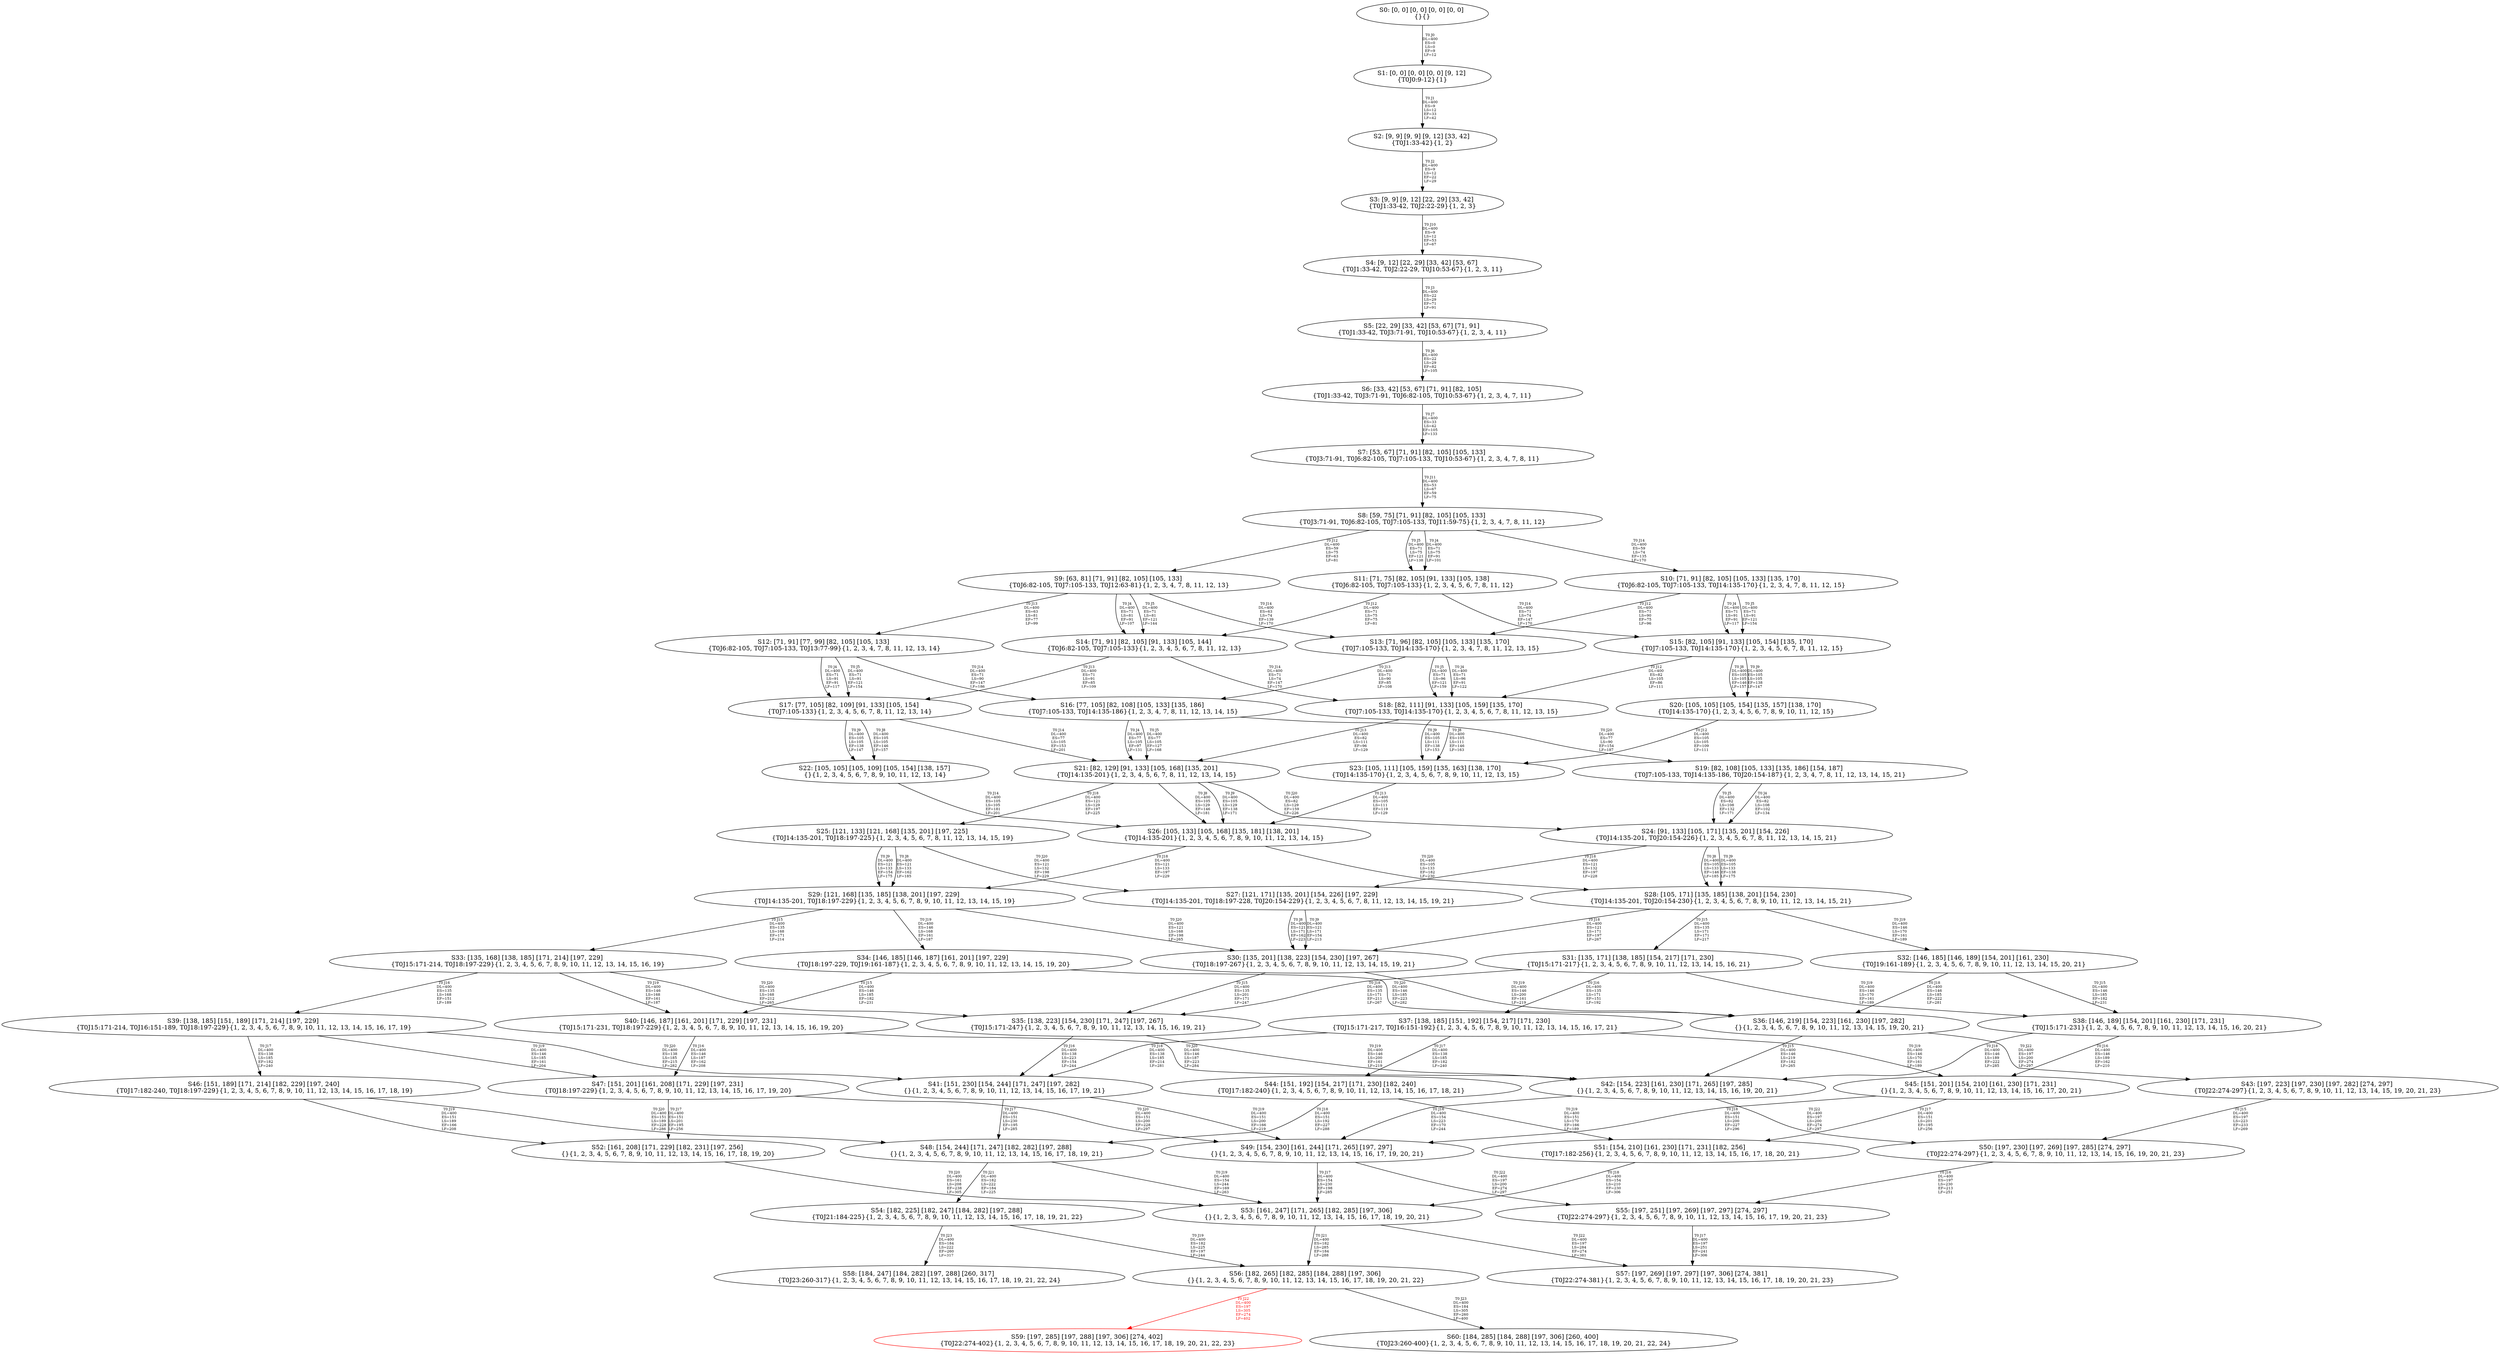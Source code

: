 digraph {
	S0[label="S0: [0, 0] [0, 0] [0, 0] [0, 0] \n{}{}"];
	S1[label="S1: [0, 0] [0, 0] [0, 0] [9, 12] \n{T0J0:9-12}{1}"];
	S2[label="S2: [9, 9] [9, 9] [9, 12] [33, 42] \n{T0J1:33-42}{1, 2}"];
	S3[label="S3: [9, 9] [9, 12] [22, 29] [33, 42] \n{T0J1:33-42, T0J2:22-29}{1, 2, 3}"];
	S4[label="S4: [9, 12] [22, 29] [33, 42] [53, 67] \n{T0J1:33-42, T0J2:22-29, T0J10:53-67}{1, 2, 3, 11}"];
	S5[label="S5: [22, 29] [33, 42] [53, 67] [71, 91] \n{T0J1:33-42, T0J3:71-91, T0J10:53-67}{1, 2, 3, 4, 11}"];
	S6[label="S6: [33, 42] [53, 67] [71, 91] [82, 105] \n{T0J1:33-42, T0J3:71-91, T0J6:82-105, T0J10:53-67}{1, 2, 3, 4, 7, 11}"];
	S7[label="S7: [53, 67] [71, 91] [82, 105] [105, 133] \n{T0J3:71-91, T0J6:82-105, T0J7:105-133, T0J10:53-67}{1, 2, 3, 4, 7, 8, 11}"];
	S8[label="S8: [59, 75] [71, 91] [82, 105] [105, 133] \n{T0J3:71-91, T0J6:82-105, T0J7:105-133, T0J11:59-75}{1, 2, 3, 4, 7, 8, 11, 12}"];
	S9[label="S9: [63, 81] [71, 91] [82, 105] [105, 133] \n{T0J6:82-105, T0J7:105-133, T0J12:63-81}{1, 2, 3, 4, 7, 8, 11, 12, 13}"];
	S10[label="S10: [71, 91] [82, 105] [105, 133] [135, 170] \n{T0J6:82-105, T0J7:105-133, T0J14:135-170}{1, 2, 3, 4, 7, 8, 11, 12, 15}"];
	S11[label="S11: [71, 75] [82, 105] [91, 133] [105, 138] \n{T0J6:82-105, T0J7:105-133}{1, 2, 3, 4, 5, 6, 7, 8, 11, 12}"];
	S12[label="S12: [71, 91] [77, 99] [82, 105] [105, 133] \n{T0J6:82-105, T0J7:105-133, T0J13:77-99}{1, 2, 3, 4, 7, 8, 11, 12, 13, 14}"];
	S13[label="S13: [71, 96] [82, 105] [105, 133] [135, 170] \n{T0J7:105-133, T0J14:135-170}{1, 2, 3, 4, 7, 8, 11, 12, 13, 15}"];
	S14[label="S14: [71, 91] [82, 105] [91, 133] [105, 144] \n{T0J6:82-105, T0J7:105-133}{1, 2, 3, 4, 5, 6, 7, 8, 11, 12, 13}"];
	S15[label="S15: [82, 105] [91, 133] [105, 154] [135, 170] \n{T0J7:105-133, T0J14:135-170}{1, 2, 3, 4, 5, 6, 7, 8, 11, 12, 15}"];
	S16[label="S16: [77, 105] [82, 108] [105, 133] [135, 186] \n{T0J7:105-133, T0J14:135-186}{1, 2, 3, 4, 7, 8, 11, 12, 13, 14, 15}"];
	S17[label="S17: [77, 105] [82, 109] [91, 133] [105, 154] \n{T0J7:105-133}{1, 2, 3, 4, 5, 6, 7, 8, 11, 12, 13, 14}"];
	S18[label="S18: [82, 111] [91, 133] [105, 159] [135, 170] \n{T0J7:105-133, T0J14:135-170}{1, 2, 3, 4, 5, 6, 7, 8, 11, 12, 13, 15}"];
	S19[label="S19: [82, 108] [105, 133] [135, 186] [154, 187] \n{T0J7:105-133, T0J14:135-186, T0J20:154-187}{1, 2, 3, 4, 7, 8, 11, 12, 13, 14, 15, 21}"];
	S20[label="S20: [105, 105] [105, 154] [135, 157] [138, 170] \n{T0J14:135-170}{1, 2, 3, 4, 5, 6, 7, 8, 9, 10, 11, 12, 15}"];
	S21[label="S21: [82, 129] [91, 133] [105, 168] [135, 201] \n{T0J14:135-201}{1, 2, 3, 4, 5, 6, 7, 8, 11, 12, 13, 14, 15}"];
	S22[label="S22: [105, 105] [105, 109] [105, 154] [138, 157] \n{}{1, 2, 3, 4, 5, 6, 7, 8, 9, 10, 11, 12, 13, 14}"];
	S23[label="S23: [105, 111] [105, 159] [135, 163] [138, 170] \n{T0J14:135-170}{1, 2, 3, 4, 5, 6, 7, 8, 9, 10, 11, 12, 13, 15}"];
	S24[label="S24: [91, 133] [105, 171] [135, 201] [154, 226] \n{T0J14:135-201, T0J20:154-226}{1, 2, 3, 4, 5, 6, 7, 8, 11, 12, 13, 14, 15, 21}"];
	S25[label="S25: [121, 133] [121, 168] [135, 201] [197, 225] \n{T0J14:135-201, T0J18:197-225}{1, 2, 3, 4, 5, 6, 7, 8, 11, 12, 13, 14, 15, 19}"];
	S26[label="S26: [105, 133] [105, 168] [135, 181] [138, 201] \n{T0J14:135-201}{1, 2, 3, 4, 5, 6, 7, 8, 9, 10, 11, 12, 13, 14, 15}"];
	S27[label="S27: [121, 171] [135, 201] [154, 226] [197, 229] \n{T0J14:135-201, T0J18:197-228, T0J20:154-229}{1, 2, 3, 4, 5, 6, 7, 8, 11, 12, 13, 14, 15, 19, 21}"];
	S28[label="S28: [105, 171] [135, 185] [138, 201] [154, 230] \n{T0J14:135-201, T0J20:154-230}{1, 2, 3, 4, 5, 6, 7, 8, 9, 10, 11, 12, 13, 14, 15, 21}"];
	S29[label="S29: [121, 168] [135, 185] [138, 201] [197, 229] \n{T0J14:135-201, T0J18:197-229}{1, 2, 3, 4, 5, 6, 7, 8, 9, 10, 11, 12, 13, 14, 15, 19}"];
	S30[label="S30: [135, 201] [138, 223] [154, 230] [197, 267] \n{T0J18:197-267}{1, 2, 3, 4, 5, 6, 7, 8, 9, 10, 11, 12, 13, 14, 15, 19, 21}"];
	S31[label="S31: [135, 171] [138, 185] [154, 217] [171, 230] \n{T0J15:171-217}{1, 2, 3, 4, 5, 6, 7, 8, 9, 10, 11, 12, 13, 14, 15, 16, 21}"];
	S32[label="S32: [146, 185] [146, 189] [154, 201] [161, 230] \n{T0J19:161-189}{1, 2, 3, 4, 5, 6, 7, 8, 9, 10, 11, 12, 13, 14, 15, 20, 21}"];
	S33[label="S33: [135, 168] [138, 185] [171, 214] [197, 229] \n{T0J15:171-214, T0J18:197-229}{1, 2, 3, 4, 5, 6, 7, 8, 9, 10, 11, 12, 13, 14, 15, 16, 19}"];
	S34[label="S34: [146, 185] [146, 187] [161, 201] [197, 229] \n{T0J18:197-229, T0J19:161-187}{1, 2, 3, 4, 5, 6, 7, 8, 9, 10, 11, 12, 13, 14, 15, 19, 20}"];
	S35[label="S35: [138, 223] [154, 230] [171, 247] [197, 267] \n{T0J15:171-247}{1, 2, 3, 4, 5, 6, 7, 8, 9, 10, 11, 12, 13, 14, 15, 16, 19, 21}"];
	S36[label="S36: [146, 219] [154, 223] [161, 230] [197, 282] \n{}{1, 2, 3, 4, 5, 6, 7, 8, 9, 10, 11, 12, 13, 14, 15, 19, 20, 21}"];
	S37[label="S37: [138, 185] [151, 192] [154, 217] [171, 230] \n{T0J15:171-217, T0J16:151-192}{1, 2, 3, 4, 5, 6, 7, 8, 9, 10, 11, 12, 13, 14, 15, 16, 17, 21}"];
	S38[label="S38: [146, 189] [154, 201] [161, 230] [171, 231] \n{T0J15:171-231}{1, 2, 3, 4, 5, 6, 7, 8, 9, 10, 11, 12, 13, 14, 15, 16, 20, 21}"];
	S39[label="S39: [138, 185] [151, 189] [171, 214] [197, 229] \n{T0J15:171-214, T0J16:151-189, T0J18:197-229}{1, 2, 3, 4, 5, 6, 7, 8, 9, 10, 11, 12, 13, 14, 15, 16, 17, 19}"];
	S40[label="S40: [146, 187] [161, 201] [171, 229] [197, 231] \n{T0J15:171-231, T0J18:197-229}{1, 2, 3, 4, 5, 6, 7, 8, 9, 10, 11, 12, 13, 14, 15, 16, 19, 20}"];
	S41[label="S41: [151, 230] [154, 244] [171, 247] [197, 282] \n{}{1, 2, 3, 4, 5, 6, 7, 8, 9, 10, 11, 12, 13, 14, 15, 16, 17, 19, 21}"];
	S42[label="S42: [154, 223] [161, 230] [171, 265] [197, 285] \n{}{1, 2, 3, 4, 5, 6, 7, 8, 9, 10, 11, 12, 13, 14, 15, 16, 19, 20, 21}"];
	S43[label="S43: [197, 223] [197, 230] [197, 282] [274, 297] \n{T0J22:274-297}{1, 2, 3, 4, 5, 6, 7, 8, 9, 10, 11, 12, 13, 14, 15, 19, 20, 21, 23}"];
	S44[label="S44: [151, 192] [154, 217] [171, 230] [182, 240] \n{T0J17:182-240}{1, 2, 3, 4, 5, 6, 7, 8, 9, 10, 11, 12, 13, 14, 15, 16, 17, 18, 21}"];
	S45[label="S45: [151, 201] [154, 210] [161, 230] [171, 231] \n{}{1, 2, 3, 4, 5, 6, 7, 8, 9, 10, 11, 12, 13, 14, 15, 16, 17, 20, 21}"];
	S46[label="S46: [151, 189] [171, 214] [182, 229] [197, 240] \n{T0J17:182-240, T0J18:197-229}{1, 2, 3, 4, 5, 6, 7, 8, 9, 10, 11, 12, 13, 14, 15, 16, 17, 18, 19}"];
	S47[label="S47: [151, 201] [161, 208] [171, 229] [197, 231] \n{T0J18:197-229}{1, 2, 3, 4, 5, 6, 7, 8, 9, 10, 11, 12, 13, 14, 15, 16, 17, 19, 20}"];
	S48[label="S48: [154, 244] [171, 247] [182, 282] [197, 288] \n{}{1, 2, 3, 4, 5, 6, 7, 8, 9, 10, 11, 12, 13, 14, 15, 16, 17, 18, 19, 21}"];
	S49[label="S49: [154, 230] [161, 244] [171, 265] [197, 297] \n{}{1, 2, 3, 4, 5, 6, 7, 8, 9, 10, 11, 12, 13, 14, 15, 16, 17, 19, 20, 21}"];
	S50[label="S50: [197, 230] [197, 269] [197, 285] [274, 297] \n{T0J22:274-297}{1, 2, 3, 4, 5, 6, 7, 8, 9, 10, 11, 12, 13, 14, 15, 16, 19, 20, 21, 23}"];
	S51[label="S51: [154, 210] [161, 230] [171, 231] [182, 256] \n{T0J17:182-256}{1, 2, 3, 4, 5, 6, 7, 8, 9, 10, 11, 12, 13, 14, 15, 16, 17, 18, 20, 21}"];
	S52[label="S52: [161, 208] [171, 229] [182, 231] [197, 256] \n{}{1, 2, 3, 4, 5, 6, 7, 8, 9, 10, 11, 12, 13, 14, 15, 16, 17, 18, 19, 20}"];
	S53[label="S53: [161, 247] [171, 265] [182, 285] [197, 306] \n{}{1, 2, 3, 4, 5, 6, 7, 8, 9, 10, 11, 12, 13, 14, 15, 16, 17, 18, 19, 20, 21}"];
	S54[label="S54: [182, 225] [182, 247] [184, 282] [197, 288] \n{T0J21:184-225}{1, 2, 3, 4, 5, 6, 7, 8, 9, 10, 11, 12, 13, 14, 15, 16, 17, 18, 19, 21, 22}"];
	S55[label="S55: [197, 251] [197, 269] [197, 297] [274, 297] \n{T0J22:274-297}{1, 2, 3, 4, 5, 6, 7, 8, 9, 10, 11, 12, 13, 14, 15, 16, 17, 19, 20, 21, 23}"];
	S56[label="S56: [182, 265] [182, 285] [184, 288] [197, 306] \n{}{1, 2, 3, 4, 5, 6, 7, 8, 9, 10, 11, 12, 13, 14, 15, 16, 17, 18, 19, 20, 21, 22}"];
	S57[label="S57: [197, 269] [197, 297] [197, 306] [274, 381] \n{T0J22:274-381}{1, 2, 3, 4, 5, 6, 7, 8, 9, 10, 11, 12, 13, 14, 15, 16, 17, 18, 19, 20, 21, 23}"];
	S58[label="S58: [184, 247] [184, 282] [197, 288] [260, 317] \n{T0J23:260-317}{1, 2, 3, 4, 5, 6, 7, 8, 9, 10, 11, 12, 13, 14, 15, 16, 17, 18, 19, 21, 22, 24}"];
	S59[label="S59: [197, 285] [197, 288] [197, 306] [274, 402] \n{T0J22:274-402}{1, 2, 3, 4, 5, 6, 7, 8, 9, 10, 11, 12, 13, 14, 15, 16, 17, 18, 19, 20, 21, 22, 23}"];
	S60[label="S60: [184, 285] [184, 288] [197, 306] [260, 400] \n{T0J23:260-400}{1, 2, 3, 4, 5, 6, 7, 8, 9, 10, 11, 12, 13, 14, 15, 16, 17, 18, 19, 20, 21, 22, 24}"];
	S0 -> S1[label="T0 J0\nDL=400\nES=0\nLS=0\nEF=9\nLF=12",fontsize=8];
	S1 -> S2[label="T0 J1\nDL=400\nES=9\nLS=12\nEF=33\nLF=42",fontsize=8];
	S2 -> S3[label="T0 J2\nDL=400\nES=9\nLS=12\nEF=22\nLF=29",fontsize=8];
	S3 -> S4[label="T0 J10\nDL=400\nES=9\nLS=12\nEF=53\nLF=67",fontsize=8];
	S4 -> S5[label="T0 J3\nDL=400\nES=22\nLS=29\nEF=71\nLF=91",fontsize=8];
	S5 -> S6[label="T0 J6\nDL=400\nES=22\nLS=29\nEF=82\nLF=105",fontsize=8];
	S6 -> S7[label="T0 J7\nDL=400\nES=33\nLS=42\nEF=105\nLF=133",fontsize=8];
	S7 -> S8[label="T0 J11\nDL=400\nES=53\nLS=67\nEF=59\nLF=75",fontsize=8];
	S8 -> S11[label="T0 J4\nDL=400\nES=71\nLS=75\nEF=91\nLF=101",fontsize=8];
	S8 -> S11[label="T0 J5\nDL=400\nES=71\nLS=75\nEF=121\nLF=138",fontsize=8];
	S8 -> S9[label="T0 J12\nDL=400\nES=59\nLS=75\nEF=63\nLF=81",fontsize=8];
	S8 -> S10[label="T0 J14\nDL=400\nES=59\nLS=74\nEF=135\nLF=170",fontsize=8];
	S9 -> S14[label="T0 J4\nDL=400\nES=71\nLS=81\nEF=91\nLF=107",fontsize=8];
	S9 -> S14[label="T0 J5\nDL=400\nES=71\nLS=81\nEF=121\nLF=144",fontsize=8];
	S9 -> S12[label="T0 J13\nDL=400\nES=63\nLS=81\nEF=77\nLF=99",fontsize=8];
	S9 -> S13[label="T0 J14\nDL=400\nES=63\nLS=74\nEF=139\nLF=170",fontsize=8];
	S10 -> S15[label="T0 J4\nDL=400\nES=71\nLS=91\nEF=91\nLF=117",fontsize=8];
	S10 -> S15[label="T0 J5\nDL=400\nES=71\nLS=91\nEF=121\nLF=154",fontsize=8];
	S10 -> S13[label="T0 J12\nDL=400\nES=71\nLS=90\nEF=75\nLF=96",fontsize=8];
	S11 -> S14[label="T0 J12\nDL=400\nES=71\nLS=75\nEF=75\nLF=81",fontsize=8];
	S11 -> S15[label="T0 J14\nDL=400\nES=71\nLS=74\nEF=147\nLF=170",fontsize=8];
	S12 -> S17[label="T0 J4\nDL=400\nES=71\nLS=91\nEF=91\nLF=117",fontsize=8];
	S12 -> S17[label="T0 J5\nDL=400\nES=71\nLS=91\nEF=121\nLF=154",fontsize=8];
	S12 -> S16[label="T0 J14\nDL=400\nES=71\nLS=90\nEF=147\nLF=186",fontsize=8];
	S13 -> S18[label="T0 J4\nDL=400\nES=71\nLS=96\nEF=91\nLF=122",fontsize=8];
	S13 -> S18[label="T0 J5\nDL=400\nES=71\nLS=96\nEF=121\nLF=159",fontsize=8];
	S13 -> S16[label="T0 J13\nDL=400\nES=71\nLS=90\nEF=85\nLF=108",fontsize=8];
	S14 -> S17[label="T0 J13\nDL=400\nES=71\nLS=91\nEF=85\nLF=109",fontsize=8];
	S14 -> S18[label="T0 J14\nDL=400\nES=71\nLS=74\nEF=147\nLF=170",fontsize=8];
	S15 -> S20[label="T0 J8\nDL=400\nES=105\nLS=105\nEF=146\nLF=157",fontsize=8];
	S15 -> S20[label="T0 J9\nDL=400\nES=105\nLS=105\nEF=138\nLF=147",fontsize=8];
	S15 -> S18[label="T0 J12\nDL=400\nES=82\nLS=105\nEF=86\nLF=111",fontsize=8];
	S16 -> S21[label="T0 J4\nDL=400\nES=77\nLS=105\nEF=97\nLF=131",fontsize=8];
	S16 -> S21[label="T0 J5\nDL=400\nES=77\nLS=105\nEF=127\nLF=168",fontsize=8];
	S16 -> S19[label="T0 J20\nDL=400\nES=77\nLS=90\nEF=154\nLF=187",fontsize=8];
	S17 -> S22[label="T0 J8\nDL=400\nES=105\nLS=105\nEF=146\nLF=157",fontsize=8];
	S17 -> S22[label="T0 J9\nDL=400\nES=105\nLS=105\nEF=138\nLF=147",fontsize=8];
	S17 -> S21[label="T0 J14\nDL=400\nES=77\nLS=105\nEF=153\nLF=201",fontsize=8];
	S18 -> S23[label="T0 J8\nDL=400\nES=105\nLS=111\nEF=146\nLF=163",fontsize=8];
	S18 -> S23[label="T0 J9\nDL=400\nES=105\nLS=111\nEF=138\nLF=153",fontsize=8];
	S18 -> S21[label="T0 J13\nDL=400\nES=82\nLS=111\nEF=96\nLF=129",fontsize=8];
	S19 -> S24[label="T0 J4\nDL=400\nES=82\nLS=108\nEF=102\nLF=134",fontsize=8];
	S19 -> S24[label="T0 J5\nDL=400\nES=82\nLS=108\nEF=132\nLF=171",fontsize=8];
	S20 -> S23[label="T0 J12\nDL=400\nES=105\nLS=105\nEF=109\nLF=111",fontsize=8];
	S21 -> S26[label="T0 J8\nDL=400\nES=105\nLS=129\nEF=146\nLF=181",fontsize=8];
	S21 -> S26[label="T0 J9\nDL=400\nES=105\nLS=129\nEF=138\nLF=171",fontsize=8];
	S21 -> S25[label="T0 J18\nDL=400\nES=121\nLS=129\nEF=197\nLF=225",fontsize=8];
	S21 -> S24[label="T0 J20\nDL=400\nES=82\nLS=129\nEF=159\nLF=226",fontsize=8];
	S22 -> S26[label="T0 J14\nDL=400\nES=105\nLS=105\nEF=181\nLF=201",fontsize=8];
	S23 -> S26[label="T0 J13\nDL=400\nES=105\nLS=111\nEF=119\nLF=129",fontsize=8];
	S24 -> S28[label="T0 J8\nDL=400\nES=105\nLS=133\nEF=146\nLF=185",fontsize=8];
	S24 -> S28[label="T0 J9\nDL=400\nES=105\nLS=133\nEF=138\nLF=175",fontsize=8];
	S24 -> S27[label="T0 J18\nDL=400\nES=121\nLS=132\nEF=197\nLF=228",fontsize=8];
	S25 -> S29[label="T0 J8\nDL=400\nES=121\nLS=133\nEF=162\nLF=185",fontsize=8];
	S25 -> S29[label="T0 J9\nDL=400\nES=121\nLS=133\nEF=154\nLF=175",fontsize=8];
	S25 -> S27[label="T0 J20\nDL=400\nES=121\nLS=132\nEF=198\nLF=229",fontsize=8];
	S26 -> S29[label="T0 J18\nDL=400\nES=121\nLS=133\nEF=197\nLF=229",fontsize=8];
	S26 -> S28[label="T0 J20\nDL=400\nES=105\nLS=133\nEF=182\nLF=230",fontsize=8];
	S27 -> S30[label="T0 J8\nDL=400\nES=121\nLS=171\nEF=162\nLF=223",fontsize=8];
	S27 -> S30[label="T0 J9\nDL=400\nES=121\nLS=171\nEF=154\nLF=213",fontsize=8];
	S28 -> S31[label="T0 J15\nDL=400\nES=135\nLS=171\nEF=171\nLF=217",fontsize=8];
	S28 -> S30[label="T0 J18\nDL=400\nES=121\nLS=171\nEF=197\nLF=267",fontsize=8];
	S28 -> S32[label="T0 J19\nDL=400\nES=146\nLS=170\nEF=161\nLF=189",fontsize=8];
	S29 -> S33[label="T0 J15\nDL=400\nES=135\nLS=168\nEF=171\nLF=214",fontsize=8];
	S29 -> S34[label="T0 J19\nDL=400\nES=146\nLS=168\nEF=161\nLF=187",fontsize=8];
	S29 -> S30[label="T0 J20\nDL=400\nES=121\nLS=168\nEF=198\nLF=265",fontsize=8];
	S30 -> S35[label="T0 J15\nDL=400\nES=135\nLS=201\nEF=171\nLF=247",fontsize=8];
	S30 -> S36[label="T0 J19\nDL=400\nES=146\nLS=200\nEF=161\nLF=219",fontsize=8];
	S31 -> S37[label="T0 J16\nDL=400\nES=135\nLS=171\nEF=151\nLF=192",fontsize=8];
	S31 -> S35[label="T0 J18\nDL=400\nES=135\nLS=171\nEF=211\nLF=267",fontsize=8];
	S31 -> S38[label="T0 J19\nDL=400\nES=146\nLS=170\nEF=161\nLF=189",fontsize=8];
	S32 -> S38[label="T0 J15\nDL=400\nES=146\nLS=185\nEF=182\nLF=231",fontsize=8];
	S32 -> S36[label="T0 J18\nDL=400\nES=146\nLS=185\nEF=222\nLF=281",fontsize=8];
	S33 -> S39[label="T0 J16\nDL=400\nES=135\nLS=168\nEF=151\nLF=189",fontsize=8];
	S33 -> S40[label="T0 J19\nDL=400\nES=146\nLS=168\nEF=161\nLF=187",fontsize=8];
	S33 -> S35[label="T0 J20\nDL=400\nES=135\nLS=168\nEF=212\nLF=265",fontsize=8];
	S34 -> S40[label="T0 J15\nDL=400\nES=146\nLS=185\nEF=182\nLF=231",fontsize=8];
	S34 -> S36[label="T0 J20\nDL=400\nES=146\nLS=185\nEF=223\nLF=282",fontsize=8];
	S35 -> S41[label="T0 J16\nDL=400\nES=138\nLS=223\nEF=154\nLF=244",fontsize=8];
	S35 -> S42[label="T0 J19\nDL=400\nES=146\nLS=200\nEF=161\nLF=219",fontsize=8];
	S36 -> S42[label="T0 J15\nDL=400\nES=146\nLS=219\nEF=182\nLF=265",fontsize=8];
	S36 -> S43[label="T0 J22\nDL=400\nES=197\nLS=200\nEF=274\nLF=297",fontsize=8];
	S37 -> S44[label="T0 J17\nDL=400\nES=138\nLS=185\nEF=182\nLF=240",fontsize=8];
	S37 -> S41[label="T0 J18\nDL=400\nES=138\nLS=185\nEF=214\nLF=281",fontsize=8];
	S37 -> S45[label="T0 J19\nDL=400\nES=146\nLS=170\nEF=161\nLF=189",fontsize=8];
	S38 -> S45[label="T0 J16\nDL=400\nES=146\nLS=189\nEF=162\nLF=210",fontsize=8];
	S38 -> S42[label="T0 J18\nDL=400\nES=146\nLS=189\nEF=222\nLF=285",fontsize=8];
	S39 -> S46[label="T0 J17\nDL=400\nES=138\nLS=185\nEF=182\nLF=240",fontsize=8];
	S39 -> S47[label="T0 J19\nDL=400\nES=146\nLS=185\nEF=161\nLF=204",fontsize=8];
	S39 -> S41[label="T0 J20\nDL=400\nES=138\nLS=185\nEF=215\nLF=282",fontsize=8];
	S40 -> S47[label="T0 J16\nDL=400\nES=146\nLS=187\nEF=162\nLF=208",fontsize=8];
	S40 -> S42[label="T0 J20\nDL=400\nES=146\nLS=187\nEF=223\nLF=284",fontsize=8];
	S41 -> S48[label="T0 J17\nDL=400\nES=151\nLS=230\nEF=195\nLF=285",fontsize=8];
	S41 -> S49[label="T0 J19\nDL=400\nES=151\nLS=200\nEF=166\nLF=219",fontsize=8];
	S42 -> S49[label="T0 J16\nDL=400\nES=154\nLS=223\nEF=170\nLF=244",fontsize=8];
	S42 -> S50[label="T0 J22\nDL=400\nES=197\nLS=200\nEF=274\nLF=297",fontsize=8];
	S43 -> S50[label="T0 J15\nDL=400\nES=197\nLS=223\nEF=233\nLF=269",fontsize=8];
	S44 -> S48[label="T0 J18\nDL=400\nES=151\nLS=192\nEF=227\nLF=288",fontsize=8];
	S44 -> S51[label="T0 J19\nDL=400\nES=151\nLS=170\nEF=166\nLF=189",fontsize=8];
	S45 -> S51[label="T0 J17\nDL=400\nES=151\nLS=201\nEF=195\nLF=256",fontsize=8];
	S45 -> S49[label="T0 J18\nDL=400\nES=151\nLS=200\nEF=227\nLF=296",fontsize=8];
	S46 -> S52[label="T0 J19\nDL=400\nES=151\nLS=189\nEF=166\nLF=208",fontsize=8];
	S46 -> S48[label="T0 J20\nDL=400\nES=151\nLS=189\nEF=228\nLF=286",fontsize=8];
	S47 -> S52[label="T0 J17\nDL=400\nES=151\nLS=201\nEF=195\nLF=256",fontsize=8];
	S47 -> S49[label="T0 J20\nDL=400\nES=151\nLS=200\nEF=228\nLF=297",fontsize=8];
	S48 -> S53[label="T0 J19\nDL=400\nES=154\nLS=244\nEF=169\nLF=263",fontsize=8];
	S48 -> S54[label="T0 J21\nDL=400\nES=182\nLS=222\nEF=184\nLF=225",fontsize=8];
	S49 -> S53[label="T0 J17\nDL=400\nES=154\nLS=230\nEF=198\nLF=285",fontsize=8];
	S49 -> S55[label="T0 J22\nDL=400\nES=197\nLS=200\nEF=274\nLF=297",fontsize=8];
	S50 -> S55[label="T0 J16\nDL=400\nES=197\nLS=230\nEF=213\nLF=251",fontsize=8];
	S51 -> S53[label="T0 J18\nDL=400\nES=154\nLS=210\nEF=230\nLF=306",fontsize=8];
	S52 -> S53[label="T0 J20\nDL=400\nES=161\nLS=208\nEF=238\nLF=305",fontsize=8];
	S53 -> S56[label="T0 J21\nDL=400\nES=182\nLS=285\nEF=184\nLF=288",fontsize=8];
	S53 -> S57[label="T0 J22\nDL=400\nES=197\nLS=284\nEF=274\nLF=381",fontsize=8];
	S54 -> S56[label="T0 J19\nDL=400\nES=182\nLS=225\nEF=197\nLF=244",fontsize=8];
	S54 -> S58[label="T0 J23\nDL=400\nES=184\nLS=222\nEF=260\nLF=317",fontsize=8];
	S55 -> S57[label="T0 J17\nDL=400\nES=197\nLS=251\nEF=241\nLF=306",fontsize=8];
	S56 -> S59[label="T0 J22\nDL=400\nES=197\nLS=305\nEF=274\nLF=402",color=Red,fontcolor=Red,fontsize=8];
S59[color=Red];
	S56 -> S60[label="T0 J23\nDL=400\nES=184\nLS=305\nEF=260\nLF=400",fontsize=8];
}
